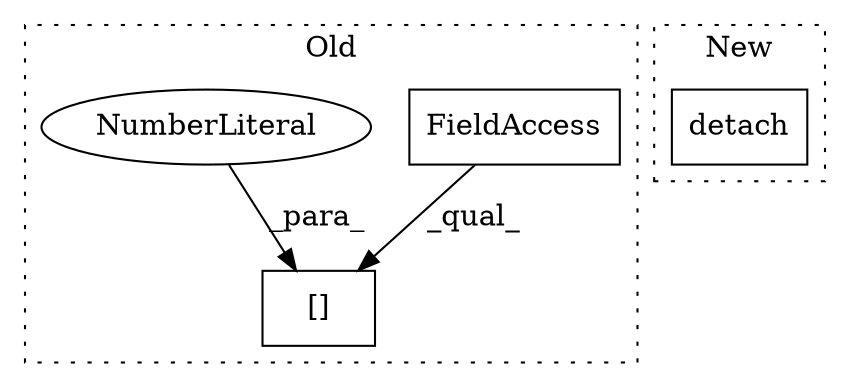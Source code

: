 digraph G {
subgraph cluster0 {
1 [label="[]" a="2" s="7015,7029" l="13,1" shape="box"];
3 [label="FieldAccess" a="22" s="7015" l="12" shape="box"];
4 [label="NumberLiteral" a="34" s="7028" l="1" shape="ellipse"];
label = "Old";
style="dotted";
}
subgraph cluster1 {
2 [label="detach" a="32" s="7015" l="8" shape="box"];
label = "New";
style="dotted";
}
3 -> 1 [label="_qual_"];
4 -> 1 [label="_para_"];
}